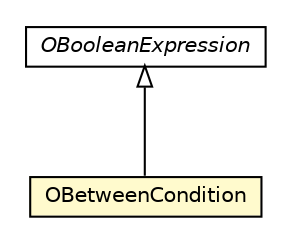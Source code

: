 #!/usr/local/bin/dot
#
# Class diagram 
# Generated by UMLGraph version R5_6-24-gf6e263 (http://www.umlgraph.org/)
#

digraph G {
	edge [fontname="Helvetica",fontsize=10,labelfontname="Helvetica",labelfontsize=10];
	node [fontname="Helvetica",fontsize=10,shape=plaintext];
	nodesep=0.25;
	ranksep=0.5;
	// com.orientechnologies.orient.core.sql.parser.OBetweenCondition
	c1499950 [label=<<table title="com.orientechnologies.orient.core.sql.parser.OBetweenCondition" border="0" cellborder="1" cellspacing="0" cellpadding="2" port="p" bgcolor="lemonChiffon" href="./OBetweenCondition.html">
		<tr><td><table border="0" cellspacing="0" cellpadding="1">
<tr><td align="center" balign="center"> OBetweenCondition </td></tr>
		</table></td></tr>
		</table>>, URL="./OBetweenCondition.html", fontname="Helvetica", fontcolor="black", fontsize=10.0];
	// com.orientechnologies.orient.core.sql.parser.OBooleanExpression
	c1500096 [label=<<table title="com.orientechnologies.orient.core.sql.parser.OBooleanExpression" border="0" cellborder="1" cellspacing="0" cellpadding="2" port="p" href="./OBooleanExpression.html">
		<tr><td><table border="0" cellspacing="0" cellpadding="1">
<tr><td align="center" balign="center"><font face="Helvetica-Oblique"> OBooleanExpression </font></td></tr>
		</table></td></tr>
		</table>>, URL="./OBooleanExpression.html", fontname="Helvetica", fontcolor="black", fontsize=10.0];
	//com.orientechnologies.orient.core.sql.parser.OBetweenCondition extends com.orientechnologies.orient.core.sql.parser.OBooleanExpression
	c1500096:p -> c1499950:p [dir=back,arrowtail=empty];
}

